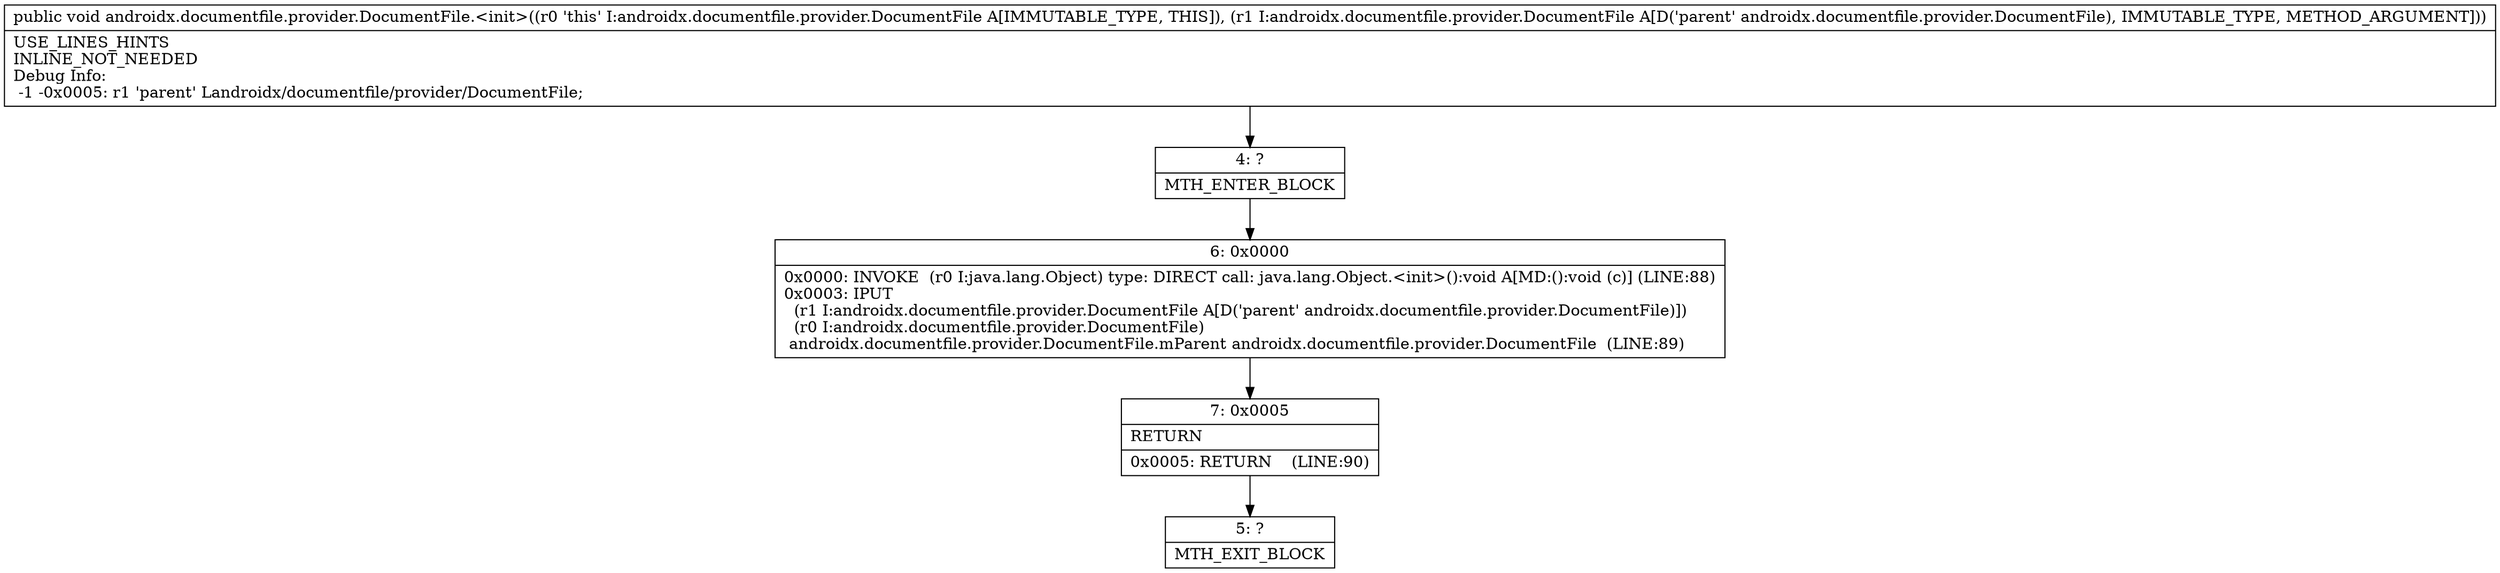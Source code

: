 digraph "CFG forandroidx.documentfile.provider.DocumentFile.\<init\>(Landroidx\/documentfile\/provider\/DocumentFile;)V" {
Node_4 [shape=record,label="{4\:\ ?|MTH_ENTER_BLOCK\l}"];
Node_6 [shape=record,label="{6\:\ 0x0000|0x0000: INVOKE  (r0 I:java.lang.Object) type: DIRECT call: java.lang.Object.\<init\>():void A[MD:():void (c)] (LINE:88)\l0x0003: IPUT  \l  (r1 I:androidx.documentfile.provider.DocumentFile A[D('parent' androidx.documentfile.provider.DocumentFile)])\l  (r0 I:androidx.documentfile.provider.DocumentFile)\l androidx.documentfile.provider.DocumentFile.mParent androidx.documentfile.provider.DocumentFile  (LINE:89)\l}"];
Node_7 [shape=record,label="{7\:\ 0x0005|RETURN\l|0x0005: RETURN    (LINE:90)\l}"];
Node_5 [shape=record,label="{5\:\ ?|MTH_EXIT_BLOCK\l}"];
MethodNode[shape=record,label="{public void androidx.documentfile.provider.DocumentFile.\<init\>((r0 'this' I:androidx.documentfile.provider.DocumentFile A[IMMUTABLE_TYPE, THIS]), (r1 I:androidx.documentfile.provider.DocumentFile A[D('parent' androidx.documentfile.provider.DocumentFile), IMMUTABLE_TYPE, METHOD_ARGUMENT]))  | USE_LINES_HINTS\lINLINE_NOT_NEEDED\lDebug Info:\l  \-1 \-0x0005: r1 'parent' Landroidx\/documentfile\/provider\/DocumentFile;\l}"];
MethodNode -> Node_4;Node_4 -> Node_6;
Node_6 -> Node_7;
Node_7 -> Node_5;
}


